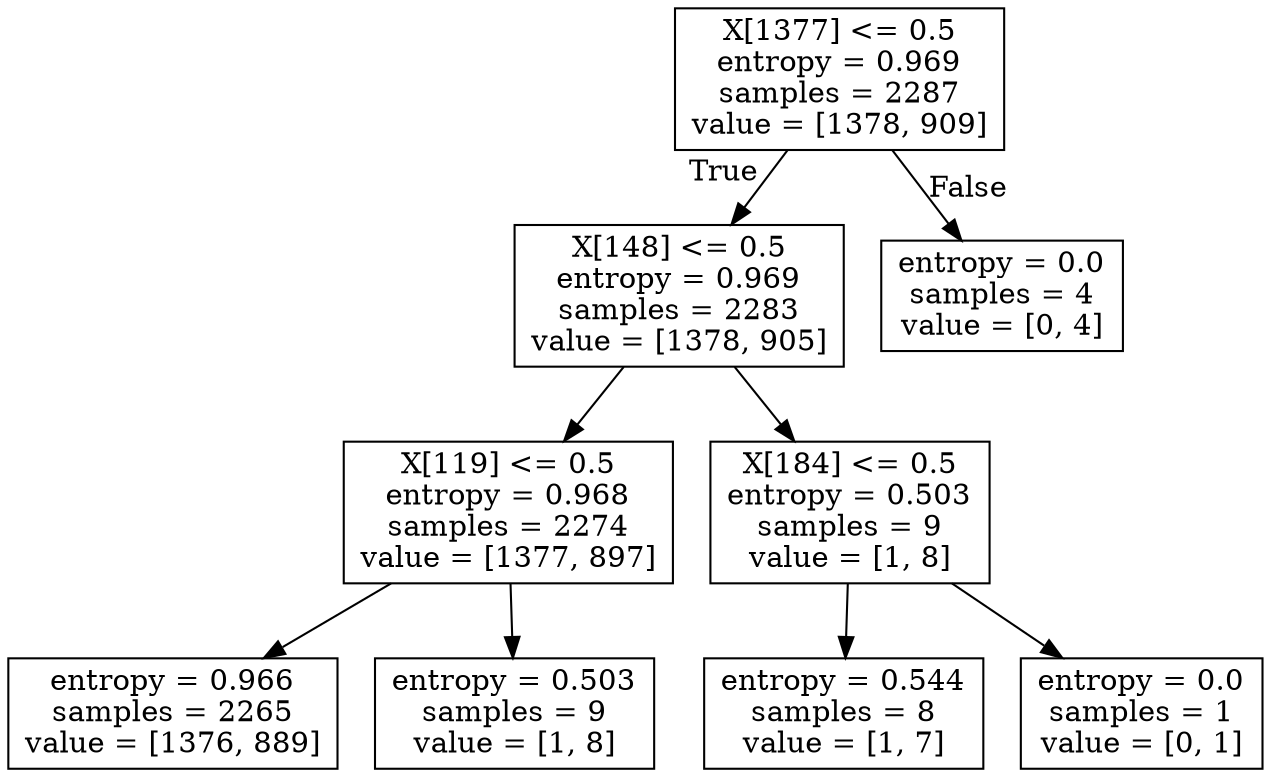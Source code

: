 digraph Tree {
node [shape=box] ;
0 [label="X[1377] <= 0.5\nentropy = 0.969\nsamples = 2287\nvalue = [1378, 909]"] ;
1 [label="X[148] <= 0.5\nentropy = 0.969\nsamples = 2283\nvalue = [1378, 905]"] ;
0 -> 1 [labeldistance=2.5, labelangle=45, headlabel="True"] ;
2 [label="X[119] <= 0.5\nentropy = 0.968\nsamples = 2274\nvalue = [1377, 897]"] ;
1 -> 2 ;
3 [label="entropy = 0.966\nsamples = 2265\nvalue = [1376, 889]"] ;
2 -> 3 ;
4 [label="entropy = 0.503\nsamples = 9\nvalue = [1, 8]"] ;
2 -> 4 ;
5 [label="X[184] <= 0.5\nentropy = 0.503\nsamples = 9\nvalue = [1, 8]"] ;
1 -> 5 ;
6 [label="entropy = 0.544\nsamples = 8\nvalue = [1, 7]"] ;
5 -> 6 ;
7 [label="entropy = 0.0\nsamples = 1\nvalue = [0, 1]"] ;
5 -> 7 ;
8 [label="entropy = 0.0\nsamples = 4\nvalue = [0, 4]"] ;
0 -> 8 [labeldistance=2.5, labelangle=-45, headlabel="False"] ;
}